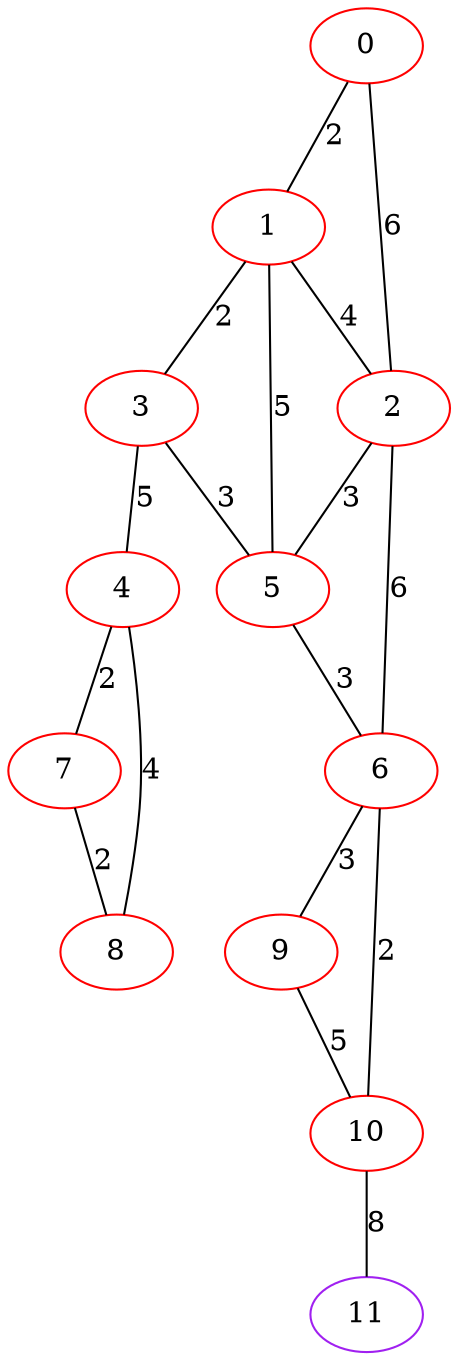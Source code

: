 graph "" {
0 [color=red, weight=1];
1 [color=red, weight=1];
2 [color=red, weight=1];
3 [color=red, weight=1];
4 [color=red, weight=1];
5 [color=red, weight=1];
6 [color=red, weight=1];
7 [color=red, weight=1];
8 [color=red, weight=1];
9 [color=red, weight=1];
10 [color=red, weight=1];
11 [color=purple, weight=4];
0 -- 1  [key=0, label=2];
0 -- 2  [key=0, label=6];
1 -- 2  [key=0, label=4];
1 -- 3  [key=0, label=2];
1 -- 5  [key=0, label=5];
2 -- 5  [key=0, label=3];
2 -- 6  [key=0, label=6];
3 -- 4  [key=0, label=5];
3 -- 5  [key=0, label=3];
4 -- 8  [key=0, label=4];
4 -- 7  [key=0, label=2];
5 -- 6  [key=0, label=3];
6 -- 9  [key=0, label=3];
6 -- 10  [key=0, label=2];
7 -- 8  [key=0, label=2];
9 -- 10  [key=0, label=5];
10 -- 11  [key=0, label=8];
}
